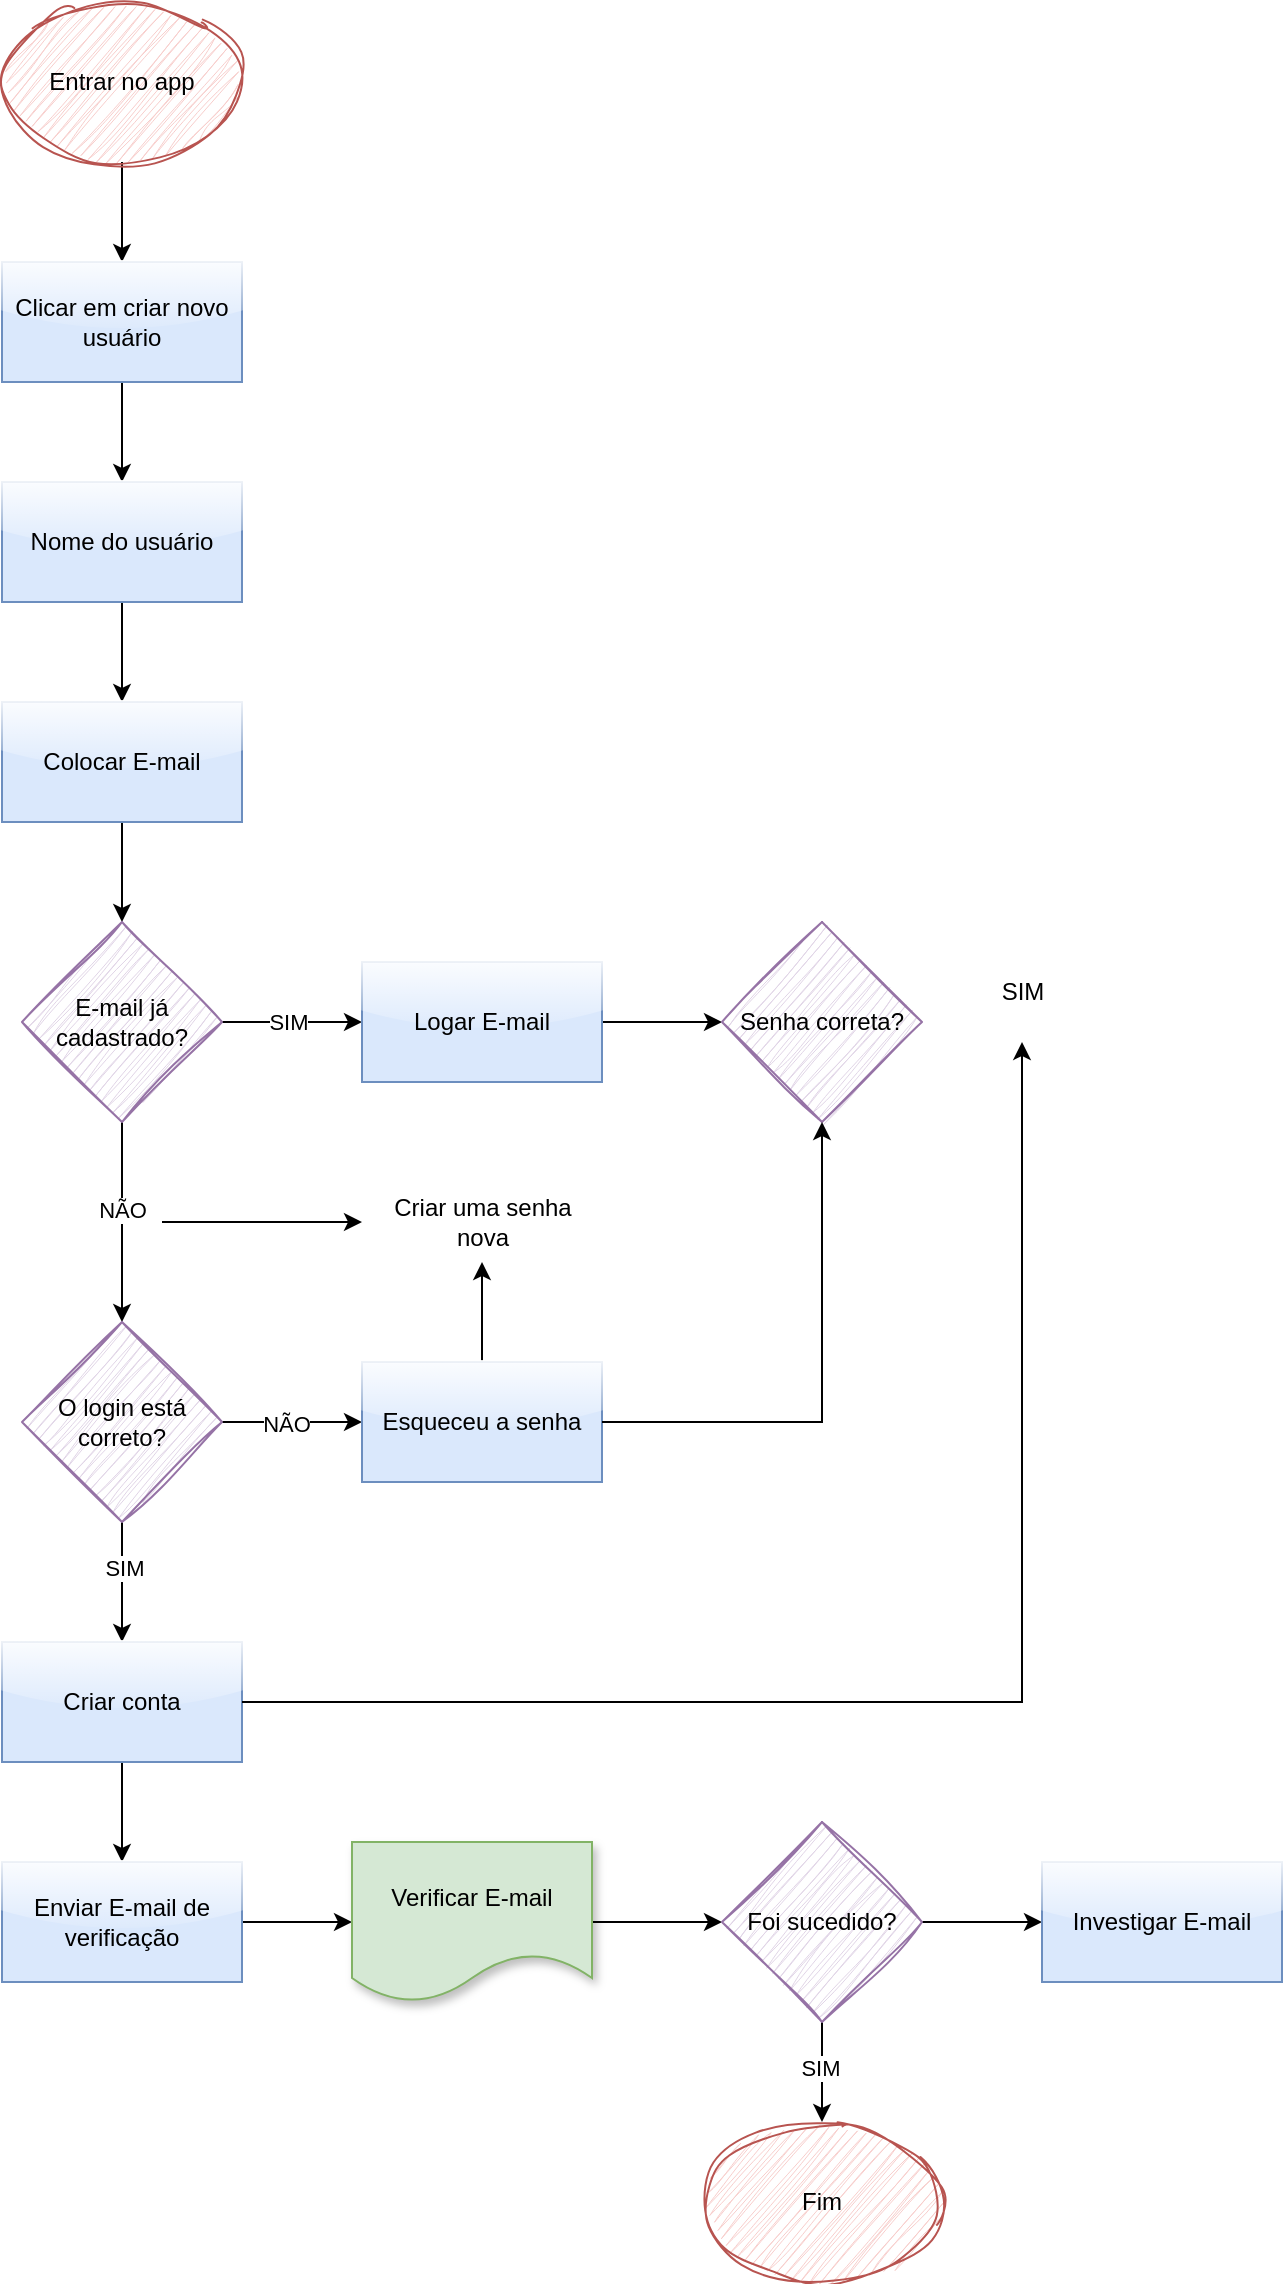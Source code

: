 <mxfile version="24.4.6" type="device">
  <diagram name="Página-1" id="_JHiyKK1N1-WK97W20OB">
    <mxGraphModel dx="1434" dy="782" grid="1" gridSize="10" guides="1" tooltips="1" connect="1" arrows="1" fold="1" page="1" pageScale="1" pageWidth="827" pageHeight="1169" math="0" shadow="0">
      <root>
        <mxCell id="0" />
        <mxCell id="1" parent="0" />
        <mxCell id="ZgXv1dTmnB8srRf2k8OK-2" value="" style="edgeStyle=orthogonalEdgeStyle;rounded=0;orthogonalLoop=1;jettySize=auto;html=1;" edge="1" parent="1" source="U8zNz20dH0HQMJo_j1w7-1" target="ZgXv1dTmnB8srRf2k8OK-1">
          <mxGeometry relative="1" as="geometry" />
        </mxCell>
        <mxCell id="U8zNz20dH0HQMJo_j1w7-1" value="&lt;font style=&quot;vertical-align: inherit;&quot;&gt;&lt;font style=&quot;vertical-align: inherit;&quot;&gt;Entrar no app&lt;/font&gt;&lt;/font&gt;" style="ellipse;whiteSpace=wrap;html=1;fillColor=#f8cecc;strokeColor=#b85450;sketch=1;curveFitting=1;jiggle=2;" parent="1" vertex="1">
          <mxGeometry x="90" y="40" width="120" height="80" as="geometry" />
        </mxCell>
        <mxCell id="ZgXv1dTmnB8srRf2k8OK-4" value="" style="edgeStyle=orthogonalEdgeStyle;rounded=0;orthogonalLoop=1;jettySize=auto;html=1;" edge="1" parent="1" source="ZgXv1dTmnB8srRf2k8OK-1" target="ZgXv1dTmnB8srRf2k8OK-3">
          <mxGeometry relative="1" as="geometry" />
        </mxCell>
        <mxCell id="ZgXv1dTmnB8srRf2k8OK-1" value="&lt;font style=&quot;vertical-align: inherit;&quot;&gt;&lt;font style=&quot;vertical-align: inherit;&quot;&gt;&lt;font style=&quot;vertical-align: inherit;&quot;&gt;&lt;font style=&quot;vertical-align: inherit;&quot;&gt;Clicar em criar novo&lt;/font&gt;&lt;/font&gt;&lt;/font&gt;&lt;/font&gt;&lt;div&gt;usuário&lt;/div&gt;" style="rounded=0;whiteSpace=wrap;html=1;fillColor=#dae8fc;strokeColor=#6c8ebf;glass=1;" vertex="1" parent="1">
          <mxGeometry x="90" y="170" width="120" height="60" as="geometry" />
        </mxCell>
        <mxCell id="ZgXv1dTmnB8srRf2k8OK-6" value="" style="edgeStyle=orthogonalEdgeStyle;rounded=0;orthogonalLoop=1;jettySize=auto;html=1;" edge="1" parent="1" source="ZgXv1dTmnB8srRf2k8OK-3" target="ZgXv1dTmnB8srRf2k8OK-5">
          <mxGeometry relative="1" as="geometry" />
        </mxCell>
        <mxCell id="ZgXv1dTmnB8srRf2k8OK-3" value="Nome do usuário" style="rounded=0;whiteSpace=wrap;html=1;fillColor=#dae8fc;strokeColor=#6c8ebf;glass=1;" vertex="1" parent="1">
          <mxGeometry x="90" y="280" width="120" height="60" as="geometry" />
        </mxCell>
        <mxCell id="ZgXv1dTmnB8srRf2k8OK-8" value="" style="edgeStyle=orthogonalEdgeStyle;rounded=0;orthogonalLoop=1;jettySize=auto;html=1;" edge="1" parent="1" source="ZgXv1dTmnB8srRf2k8OK-5" target="ZgXv1dTmnB8srRf2k8OK-7">
          <mxGeometry relative="1" as="geometry" />
        </mxCell>
        <mxCell id="ZgXv1dTmnB8srRf2k8OK-5" value="Colocar E-mail" style="rounded=0;whiteSpace=wrap;html=1;fillColor=#dae8fc;strokeColor=#6c8ebf;glass=1;" vertex="1" parent="1">
          <mxGeometry x="90" y="390" width="120" height="60" as="geometry" />
        </mxCell>
        <mxCell id="ZgXv1dTmnB8srRf2k8OK-10" value="" style="edgeStyle=orthogonalEdgeStyle;rounded=0;orthogonalLoop=1;jettySize=auto;html=1;" edge="1" parent="1" source="ZgXv1dTmnB8srRf2k8OK-7" target="ZgXv1dTmnB8srRf2k8OK-9">
          <mxGeometry relative="1" as="geometry" />
        </mxCell>
        <mxCell id="ZgXv1dTmnB8srRf2k8OK-11" value="SIM" style="edgeLabel;html=1;align=center;verticalAlign=middle;resizable=0;points=[];" vertex="1" connectable="0" parent="ZgXv1dTmnB8srRf2k8OK-10">
          <mxGeometry x="-0.057" relative="1" as="geometry">
            <mxPoint as="offset" />
          </mxGeometry>
        </mxCell>
        <mxCell id="ZgXv1dTmnB8srRf2k8OK-14" value="" style="edgeStyle=orthogonalEdgeStyle;rounded=0;orthogonalLoop=1;jettySize=auto;html=1;" edge="1" parent="1" source="ZgXv1dTmnB8srRf2k8OK-7" target="ZgXv1dTmnB8srRf2k8OK-13">
          <mxGeometry relative="1" as="geometry" />
        </mxCell>
        <mxCell id="ZgXv1dTmnB8srRf2k8OK-15" value="NÃO" style="edgeLabel;html=1;align=center;verticalAlign=middle;resizable=0;points=[];" vertex="1" connectable="0" parent="ZgXv1dTmnB8srRf2k8OK-14">
          <mxGeometry x="-0.12" relative="1" as="geometry">
            <mxPoint as="offset" />
          </mxGeometry>
        </mxCell>
        <mxCell id="ZgXv1dTmnB8srRf2k8OK-7" value="E-mail já&lt;div&gt;cadastrado?&lt;/div&gt;" style="rhombus;whiteSpace=wrap;html=1;fillColor=#e1d5e7;strokeColor=#9673a6;sketch=1;curveFitting=1;jiggle=2;" vertex="1" parent="1">
          <mxGeometry x="100" y="500" width="100" height="100" as="geometry" />
        </mxCell>
        <mxCell id="ZgXv1dTmnB8srRf2k8OK-18" value="" style="edgeStyle=orthogonalEdgeStyle;rounded=0;orthogonalLoop=1;jettySize=auto;html=1;" edge="1" parent="1" source="ZgXv1dTmnB8srRf2k8OK-9" target="ZgXv1dTmnB8srRf2k8OK-17">
          <mxGeometry relative="1" as="geometry" />
        </mxCell>
        <mxCell id="ZgXv1dTmnB8srRf2k8OK-9" value="Logar E-mail" style="rounded=0;whiteSpace=wrap;html=1;fillColor=#dae8fc;strokeColor=#6c8ebf;glass=1;" vertex="1" parent="1">
          <mxGeometry x="270" y="520" width="120" height="60" as="geometry" />
        </mxCell>
        <mxCell id="ZgXv1dTmnB8srRf2k8OK-20" value="" style="edgeStyle=orthogonalEdgeStyle;rounded=0;orthogonalLoop=1;jettySize=auto;html=1;" edge="1" parent="1" source="ZgXv1dTmnB8srRf2k8OK-13" target="ZgXv1dTmnB8srRf2k8OK-19">
          <mxGeometry relative="1" as="geometry" />
        </mxCell>
        <mxCell id="ZgXv1dTmnB8srRf2k8OK-21" value="NÃO" style="edgeLabel;html=1;align=center;verticalAlign=middle;resizable=0;points=[];" vertex="1" connectable="0" parent="ZgXv1dTmnB8srRf2k8OK-20">
          <mxGeometry x="-0.086" y="-1" relative="1" as="geometry">
            <mxPoint as="offset" />
          </mxGeometry>
        </mxCell>
        <mxCell id="ZgXv1dTmnB8srRf2k8OK-28" value="" style="edgeStyle=orthogonalEdgeStyle;rounded=0;orthogonalLoop=1;jettySize=auto;html=1;" edge="1" parent="1" source="ZgXv1dTmnB8srRf2k8OK-13" target="ZgXv1dTmnB8srRf2k8OK-27">
          <mxGeometry relative="1" as="geometry" />
        </mxCell>
        <mxCell id="ZgXv1dTmnB8srRf2k8OK-29" value="SIM" style="edgeLabel;html=1;align=center;verticalAlign=middle;resizable=0;points=[];" vertex="1" connectable="0" parent="ZgXv1dTmnB8srRf2k8OK-28">
          <mxGeometry x="-0.233" y="1" relative="1" as="geometry">
            <mxPoint as="offset" />
          </mxGeometry>
        </mxCell>
        <mxCell id="ZgXv1dTmnB8srRf2k8OK-13" value="O login está&lt;div&gt;correto?&lt;/div&gt;" style="rhombus;whiteSpace=wrap;html=1;fillColor=#e1d5e7;strokeColor=#9673a6;sketch=1;curveFitting=1;jiggle=2;" vertex="1" parent="1">
          <mxGeometry x="100" y="700" width="100" height="100" as="geometry" />
        </mxCell>
        <mxCell id="ZgXv1dTmnB8srRf2k8OK-17" value="Senha correta?" style="rhombus;whiteSpace=wrap;html=1;fillColor=#e1d5e7;strokeColor=#9673a6;sketch=1;curveFitting=1;jiggle=2;" vertex="1" parent="1">
          <mxGeometry x="450" y="500" width="100" height="100" as="geometry" />
        </mxCell>
        <mxCell id="ZgXv1dTmnB8srRf2k8OK-26" value="" style="edgeStyle=orthogonalEdgeStyle;rounded=0;orthogonalLoop=1;jettySize=auto;html=1;" edge="1" parent="1" source="ZgXv1dTmnB8srRf2k8OK-19" target="ZgXv1dTmnB8srRf2k8OK-25">
          <mxGeometry relative="1" as="geometry" />
        </mxCell>
        <mxCell id="ZgXv1dTmnB8srRf2k8OK-19" value="Esqueceu a senha" style="rounded=0;whiteSpace=wrap;html=1;glass=1;fillColor=#dae8fc;strokeColor=#6c8ebf;" vertex="1" parent="1">
          <mxGeometry x="270" y="720" width="120" height="60" as="geometry" />
        </mxCell>
        <mxCell id="ZgXv1dTmnB8srRf2k8OK-22" value="" style="endArrow=classic;html=1;rounded=0;exitX=1;exitY=0.5;exitDx=0;exitDy=0;entryX=0.5;entryY=1;entryDx=0;entryDy=0;" edge="1" parent="1" source="ZgXv1dTmnB8srRf2k8OK-19" target="ZgXv1dTmnB8srRf2k8OK-17">
          <mxGeometry width="50" height="50" relative="1" as="geometry">
            <mxPoint x="390" y="630" as="sourcePoint" />
            <mxPoint x="440" y="580" as="targetPoint" />
            <Array as="points">
              <mxPoint x="500" y="750" />
            </Array>
          </mxGeometry>
        </mxCell>
        <mxCell id="ZgXv1dTmnB8srRf2k8OK-24" value="" style="endArrow=classic;html=1;rounded=0;entryX=0;entryY=0.5;entryDx=0;entryDy=0;" edge="1" parent="1">
          <mxGeometry width="50" height="50" relative="1" as="geometry">
            <mxPoint x="170" y="650" as="sourcePoint" />
            <mxPoint x="270" y="650" as="targetPoint" />
          </mxGeometry>
        </mxCell>
        <mxCell id="ZgXv1dTmnB8srRf2k8OK-25" value="Criar uma senha&lt;div&gt;nova&lt;/div&gt;" style="text;html=1;align=center;verticalAlign=middle;resizable=0;points=[];autosize=1;strokeColor=none;fillColor=none;" vertex="1" parent="1">
          <mxGeometry x="275" y="630" width="110" height="40" as="geometry" />
        </mxCell>
        <mxCell id="ZgXv1dTmnB8srRf2k8OK-31" value="" style="edgeStyle=orthogonalEdgeStyle;rounded=0;orthogonalLoop=1;jettySize=auto;html=1;" edge="1" parent="1" source="ZgXv1dTmnB8srRf2k8OK-27" target="ZgXv1dTmnB8srRf2k8OK-30">
          <mxGeometry relative="1" as="geometry" />
        </mxCell>
        <mxCell id="ZgXv1dTmnB8srRf2k8OK-27" value="Criar conta" style="rounded=0;whiteSpace=wrap;html=1;fillColor=#dae8fc;strokeColor=#6c8ebf;glass=1;" vertex="1" parent="1">
          <mxGeometry x="90" y="860" width="120" height="60" as="geometry" />
        </mxCell>
        <mxCell id="ZgXv1dTmnB8srRf2k8OK-33" value="" style="edgeStyle=orthogonalEdgeStyle;rounded=0;orthogonalLoop=1;jettySize=auto;html=1;" edge="1" parent="1" source="ZgXv1dTmnB8srRf2k8OK-30" target="ZgXv1dTmnB8srRf2k8OK-32">
          <mxGeometry relative="1" as="geometry" />
        </mxCell>
        <mxCell id="ZgXv1dTmnB8srRf2k8OK-30" value="Enviar E-mail de&lt;div&gt;verificação&lt;/div&gt;" style="rounded=0;whiteSpace=wrap;html=1;fillColor=#dae8fc;strokeColor=#6c8ebf;glass=1;" vertex="1" parent="1">
          <mxGeometry x="90" y="970" width="120" height="60" as="geometry" />
        </mxCell>
        <mxCell id="ZgXv1dTmnB8srRf2k8OK-36" value="" style="edgeStyle=orthogonalEdgeStyle;rounded=0;orthogonalLoop=1;jettySize=auto;html=1;" edge="1" parent="1" source="ZgXv1dTmnB8srRf2k8OK-32" target="ZgXv1dTmnB8srRf2k8OK-35">
          <mxGeometry relative="1" as="geometry" />
        </mxCell>
        <mxCell id="ZgXv1dTmnB8srRf2k8OK-32" value="Verificar E-mail" style="shape=document;whiteSpace=wrap;html=1;boundedLbl=1;fillColor=#d5e8d4;strokeColor=#82b366;shadow=1;" vertex="1" parent="1">
          <mxGeometry x="265" y="960" width="120" height="80" as="geometry" />
        </mxCell>
        <mxCell id="ZgXv1dTmnB8srRf2k8OK-38" value="" style="edgeStyle=orthogonalEdgeStyle;rounded=0;orthogonalLoop=1;jettySize=auto;html=1;" edge="1" parent="1" source="ZgXv1dTmnB8srRf2k8OK-35" target="ZgXv1dTmnB8srRf2k8OK-37">
          <mxGeometry relative="1" as="geometry" />
        </mxCell>
        <mxCell id="ZgXv1dTmnB8srRf2k8OK-39" value="SIM" style="edgeLabel;html=1;align=center;verticalAlign=middle;resizable=0;points=[];" vertex="1" connectable="0" parent="ZgXv1dTmnB8srRf2k8OK-38">
          <mxGeometry x="-0.08" y="-1" relative="1" as="geometry">
            <mxPoint as="offset" />
          </mxGeometry>
        </mxCell>
        <mxCell id="ZgXv1dTmnB8srRf2k8OK-41" value="" style="edgeStyle=orthogonalEdgeStyle;rounded=0;orthogonalLoop=1;jettySize=auto;html=1;" edge="1" parent="1" source="ZgXv1dTmnB8srRf2k8OK-35" target="ZgXv1dTmnB8srRf2k8OK-40">
          <mxGeometry relative="1" as="geometry" />
        </mxCell>
        <mxCell id="ZgXv1dTmnB8srRf2k8OK-35" value="Foi sucedido?" style="rhombus;whiteSpace=wrap;html=1;fillColor=#e1d5e7;strokeColor=#9673a6;sketch=1;curveFitting=1;jiggle=2;" vertex="1" parent="1">
          <mxGeometry x="450" y="950" width="100" height="100" as="geometry" />
        </mxCell>
        <mxCell id="ZgXv1dTmnB8srRf2k8OK-37" value="Fim" style="ellipse;whiteSpace=wrap;html=1;fillColor=#f8cecc;strokeColor=#b85450;sketch=1;curveFitting=1;jiggle=2;" vertex="1" parent="1">
          <mxGeometry x="440" y="1100" width="120" height="80" as="geometry" />
        </mxCell>
        <mxCell id="ZgXv1dTmnB8srRf2k8OK-40" value="Investigar E-mail" style="rounded=0;whiteSpace=wrap;html=1;fillColor=#dae8fc;strokeColor=#6c8ebf;glass=1;" vertex="1" parent="1">
          <mxGeometry x="610" y="970" width="120" height="60" as="geometry" />
        </mxCell>
        <mxCell id="ZgXv1dTmnB8srRf2k8OK-44" value="" style="endArrow=classic;html=1;rounded=0;exitX=1;exitY=0.5;exitDx=0;exitDy=0;" edge="1" parent="1" source="ZgXv1dTmnB8srRf2k8OK-27">
          <mxGeometry width="50" height="50" relative="1" as="geometry">
            <mxPoint x="390" y="830" as="sourcePoint" />
            <mxPoint x="600" y="560" as="targetPoint" />
            <Array as="points">
              <mxPoint x="600" y="890" />
            </Array>
          </mxGeometry>
        </mxCell>
        <mxCell id="ZgXv1dTmnB8srRf2k8OK-45" value="SIM" style="text;html=1;align=center;verticalAlign=middle;resizable=0;points=[];autosize=1;strokeColor=none;fillColor=none;" vertex="1" parent="1">
          <mxGeometry x="580" y="520" width="40" height="30" as="geometry" />
        </mxCell>
      </root>
    </mxGraphModel>
  </diagram>
</mxfile>
